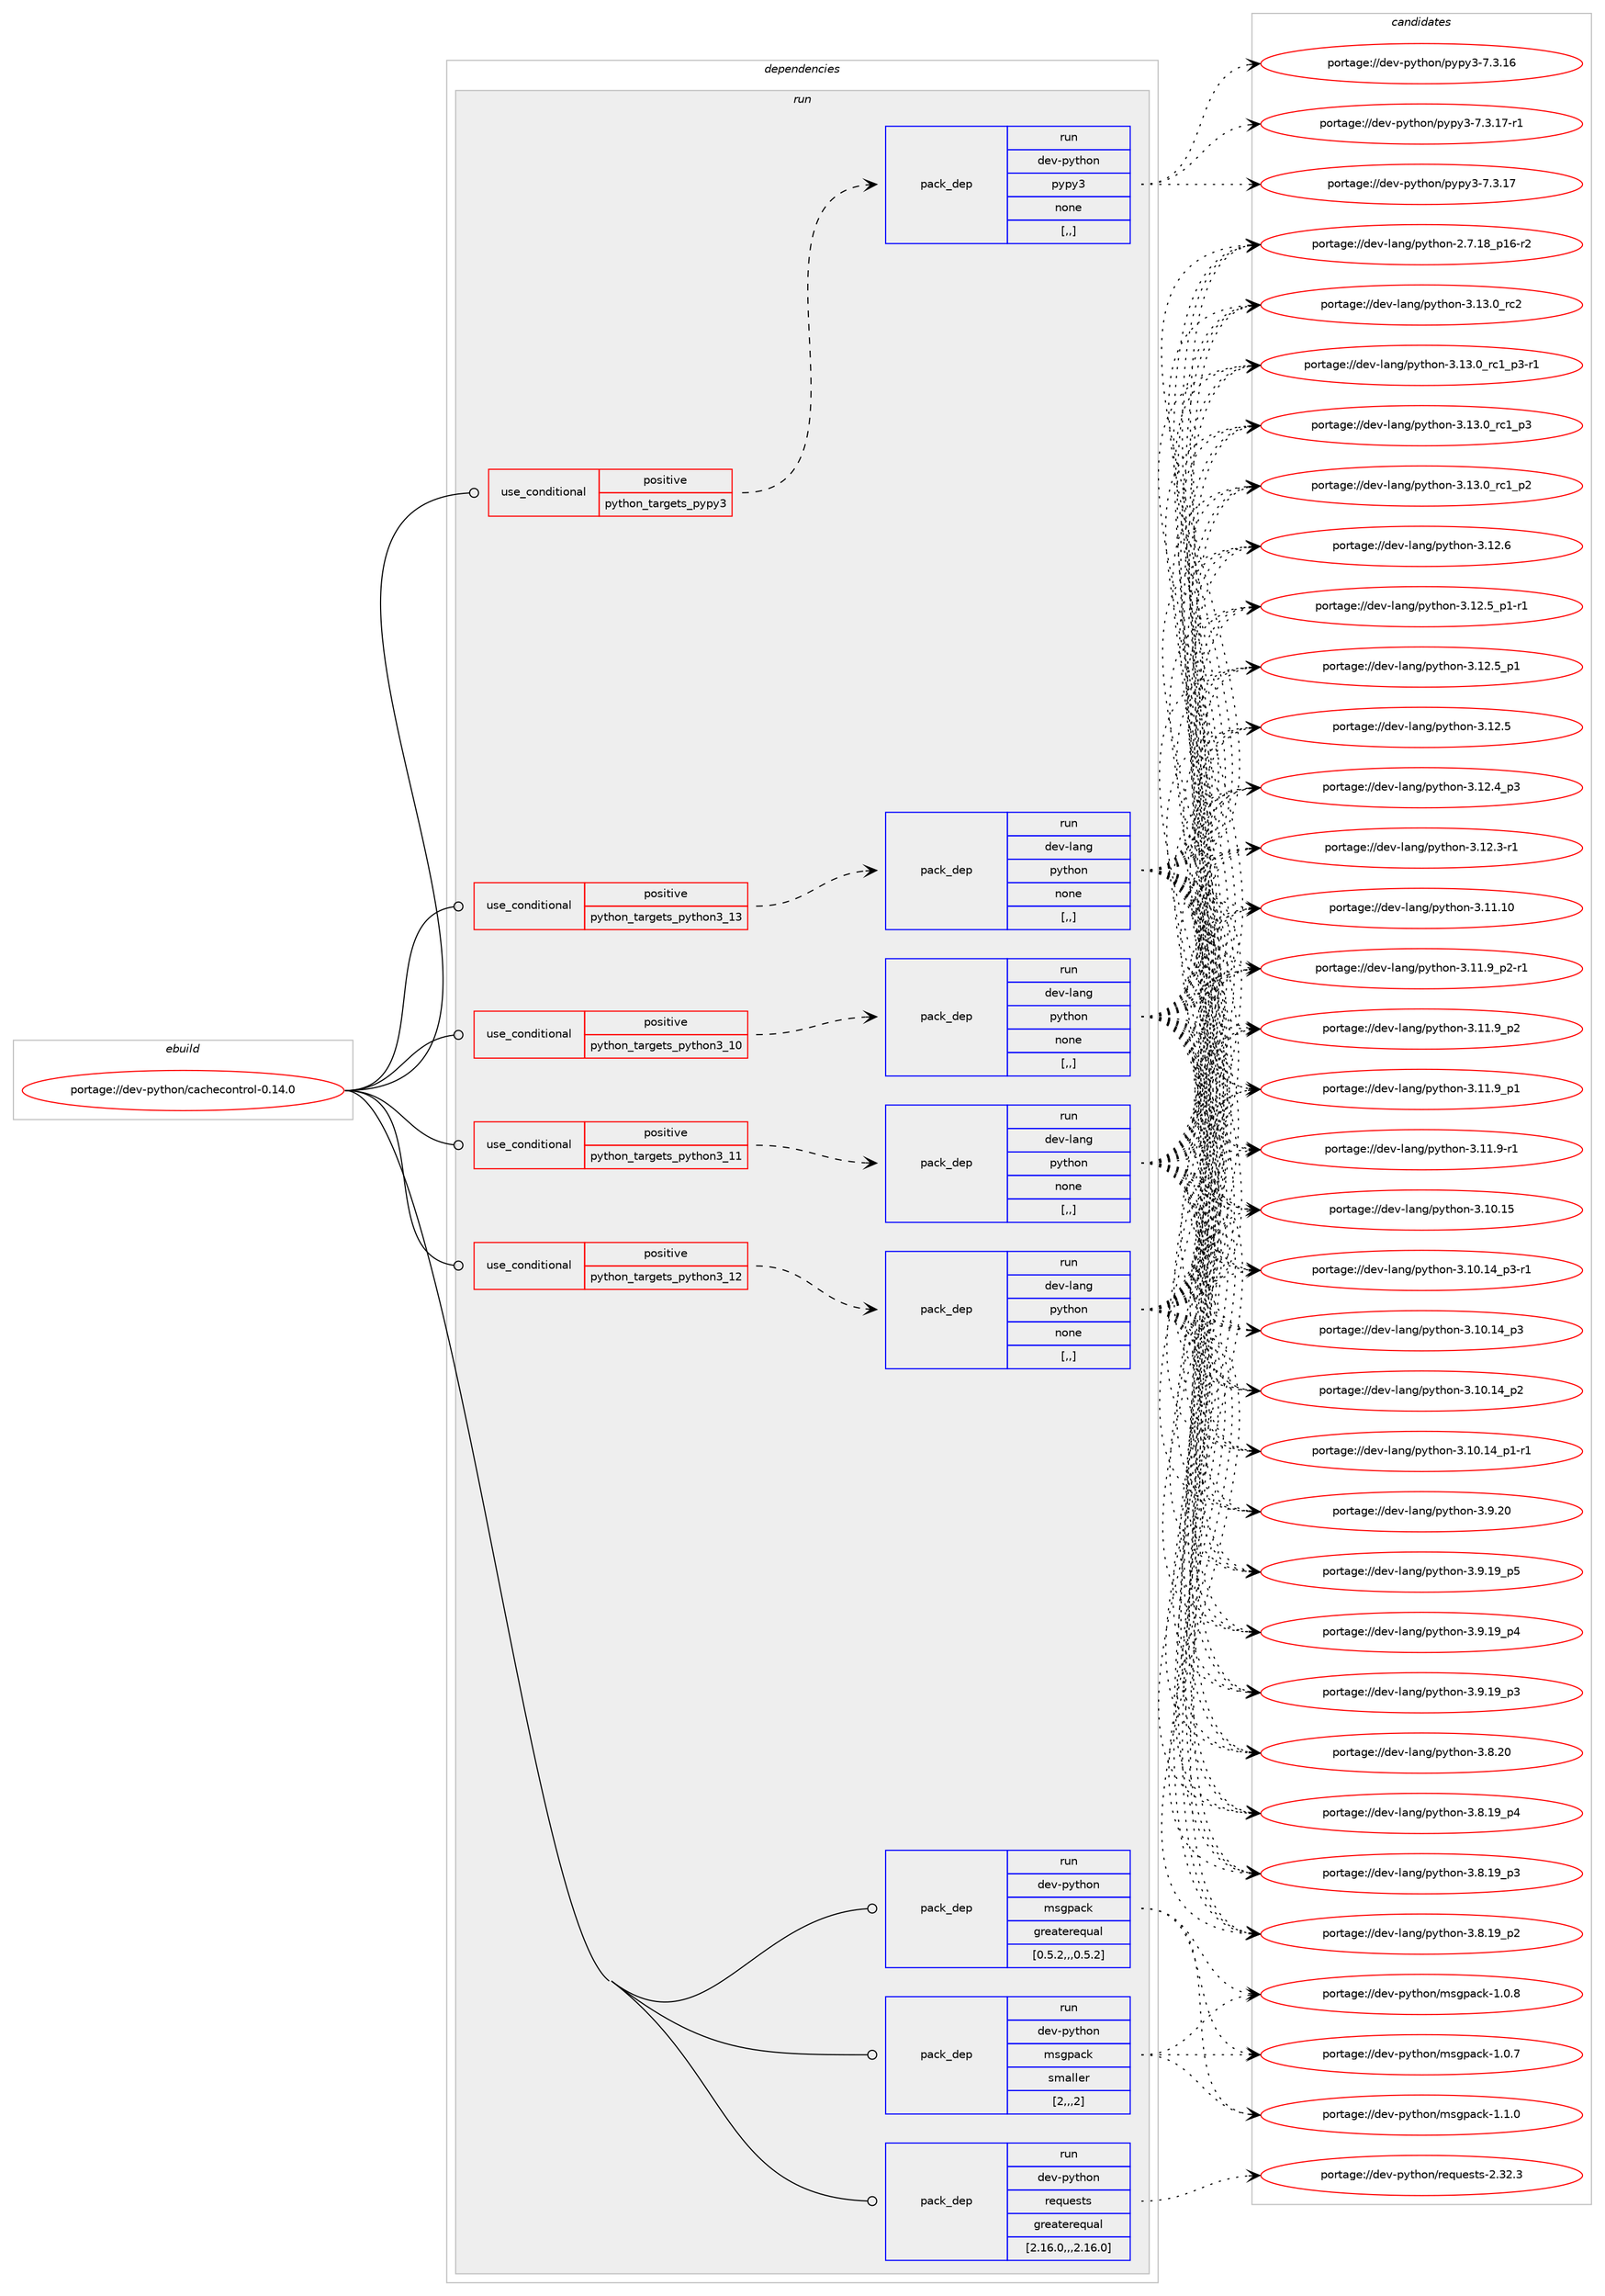 digraph prolog {

# *************
# Graph options
# *************

newrank=true;
concentrate=true;
compound=true;
graph [rankdir=LR,fontname=Helvetica,fontsize=10,ranksep=1.5];#, ranksep=2.5, nodesep=0.2];
edge  [arrowhead=vee];
node  [fontname=Helvetica,fontsize=10];

# **********
# The ebuild
# **********

subgraph cluster_leftcol {
color=gray;
label=<<i>ebuild</i>>;
id [label="portage://dev-python/cachecontrol-0.14.0", color=red, width=4, href="../dev-python/cachecontrol-0.14.0.svg"];
}

# ****************
# The dependencies
# ****************

subgraph cluster_midcol {
color=gray;
label=<<i>dependencies</i>>;
subgraph cluster_compile {
fillcolor="#eeeeee";
style=filled;
label=<<i>compile</i>>;
}
subgraph cluster_compileandrun {
fillcolor="#eeeeee";
style=filled;
label=<<i>compile and run</i>>;
}
subgraph cluster_run {
fillcolor="#eeeeee";
style=filled;
label=<<i>run</i>>;
subgraph cond161729 {
dependency637444 [label=<<TABLE BORDER="0" CELLBORDER="1" CELLSPACING="0" CELLPADDING="4"><TR><TD ROWSPAN="3" CELLPADDING="10">use_conditional</TD></TR><TR><TD>positive</TD></TR><TR><TD>python_targets_pypy3</TD></TR></TABLE>>, shape=none, color=red];
subgraph pack470898 {
dependency637445 [label=<<TABLE BORDER="0" CELLBORDER="1" CELLSPACING="0" CELLPADDING="4" WIDTH="220"><TR><TD ROWSPAN="6" CELLPADDING="30">pack_dep</TD></TR><TR><TD WIDTH="110">run</TD></TR><TR><TD>dev-python</TD></TR><TR><TD>pypy3</TD></TR><TR><TD>none</TD></TR><TR><TD>[,,]</TD></TR></TABLE>>, shape=none, color=blue];
}
dependency637444:e -> dependency637445:w [weight=20,style="dashed",arrowhead="vee"];
}
id:e -> dependency637444:w [weight=20,style="solid",arrowhead="odot"];
subgraph cond161730 {
dependency637446 [label=<<TABLE BORDER="0" CELLBORDER="1" CELLSPACING="0" CELLPADDING="4"><TR><TD ROWSPAN="3" CELLPADDING="10">use_conditional</TD></TR><TR><TD>positive</TD></TR><TR><TD>python_targets_python3_10</TD></TR></TABLE>>, shape=none, color=red];
subgraph pack470899 {
dependency637447 [label=<<TABLE BORDER="0" CELLBORDER="1" CELLSPACING="0" CELLPADDING="4" WIDTH="220"><TR><TD ROWSPAN="6" CELLPADDING="30">pack_dep</TD></TR><TR><TD WIDTH="110">run</TD></TR><TR><TD>dev-lang</TD></TR><TR><TD>python</TD></TR><TR><TD>none</TD></TR><TR><TD>[,,]</TD></TR></TABLE>>, shape=none, color=blue];
}
dependency637446:e -> dependency637447:w [weight=20,style="dashed",arrowhead="vee"];
}
id:e -> dependency637446:w [weight=20,style="solid",arrowhead="odot"];
subgraph cond161731 {
dependency637448 [label=<<TABLE BORDER="0" CELLBORDER="1" CELLSPACING="0" CELLPADDING="4"><TR><TD ROWSPAN="3" CELLPADDING="10">use_conditional</TD></TR><TR><TD>positive</TD></TR><TR><TD>python_targets_python3_11</TD></TR></TABLE>>, shape=none, color=red];
subgraph pack470900 {
dependency637449 [label=<<TABLE BORDER="0" CELLBORDER="1" CELLSPACING="0" CELLPADDING="4" WIDTH="220"><TR><TD ROWSPAN="6" CELLPADDING="30">pack_dep</TD></TR><TR><TD WIDTH="110">run</TD></TR><TR><TD>dev-lang</TD></TR><TR><TD>python</TD></TR><TR><TD>none</TD></TR><TR><TD>[,,]</TD></TR></TABLE>>, shape=none, color=blue];
}
dependency637448:e -> dependency637449:w [weight=20,style="dashed",arrowhead="vee"];
}
id:e -> dependency637448:w [weight=20,style="solid",arrowhead="odot"];
subgraph cond161732 {
dependency637450 [label=<<TABLE BORDER="0" CELLBORDER="1" CELLSPACING="0" CELLPADDING="4"><TR><TD ROWSPAN="3" CELLPADDING="10">use_conditional</TD></TR><TR><TD>positive</TD></TR><TR><TD>python_targets_python3_12</TD></TR></TABLE>>, shape=none, color=red];
subgraph pack470901 {
dependency637451 [label=<<TABLE BORDER="0" CELLBORDER="1" CELLSPACING="0" CELLPADDING="4" WIDTH="220"><TR><TD ROWSPAN="6" CELLPADDING="30">pack_dep</TD></TR><TR><TD WIDTH="110">run</TD></TR><TR><TD>dev-lang</TD></TR><TR><TD>python</TD></TR><TR><TD>none</TD></TR><TR><TD>[,,]</TD></TR></TABLE>>, shape=none, color=blue];
}
dependency637450:e -> dependency637451:w [weight=20,style="dashed",arrowhead="vee"];
}
id:e -> dependency637450:w [weight=20,style="solid",arrowhead="odot"];
subgraph cond161733 {
dependency637452 [label=<<TABLE BORDER="0" CELLBORDER="1" CELLSPACING="0" CELLPADDING="4"><TR><TD ROWSPAN="3" CELLPADDING="10">use_conditional</TD></TR><TR><TD>positive</TD></TR><TR><TD>python_targets_python3_13</TD></TR></TABLE>>, shape=none, color=red];
subgraph pack470902 {
dependency637453 [label=<<TABLE BORDER="0" CELLBORDER="1" CELLSPACING="0" CELLPADDING="4" WIDTH="220"><TR><TD ROWSPAN="6" CELLPADDING="30">pack_dep</TD></TR><TR><TD WIDTH="110">run</TD></TR><TR><TD>dev-lang</TD></TR><TR><TD>python</TD></TR><TR><TD>none</TD></TR><TR><TD>[,,]</TD></TR></TABLE>>, shape=none, color=blue];
}
dependency637452:e -> dependency637453:w [weight=20,style="dashed",arrowhead="vee"];
}
id:e -> dependency637452:w [weight=20,style="solid",arrowhead="odot"];
subgraph pack470903 {
dependency637454 [label=<<TABLE BORDER="0" CELLBORDER="1" CELLSPACING="0" CELLPADDING="4" WIDTH="220"><TR><TD ROWSPAN="6" CELLPADDING="30">pack_dep</TD></TR><TR><TD WIDTH="110">run</TD></TR><TR><TD>dev-python</TD></TR><TR><TD>msgpack</TD></TR><TR><TD>greaterequal</TD></TR><TR><TD>[0.5.2,,,0.5.2]</TD></TR></TABLE>>, shape=none, color=blue];
}
id:e -> dependency637454:w [weight=20,style="solid",arrowhead="odot"];
subgraph pack470904 {
dependency637455 [label=<<TABLE BORDER="0" CELLBORDER="1" CELLSPACING="0" CELLPADDING="4" WIDTH="220"><TR><TD ROWSPAN="6" CELLPADDING="30">pack_dep</TD></TR><TR><TD WIDTH="110">run</TD></TR><TR><TD>dev-python</TD></TR><TR><TD>msgpack</TD></TR><TR><TD>smaller</TD></TR><TR><TD>[2,,,2]</TD></TR></TABLE>>, shape=none, color=blue];
}
id:e -> dependency637455:w [weight=20,style="solid",arrowhead="odot"];
subgraph pack470905 {
dependency637456 [label=<<TABLE BORDER="0" CELLBORDER="1" CELLSPACING="0" CELLPADDING="4" WIDTH="220"><TR><TD ROWSPAN="6" CELLPADDING="30">pack_dep</TD></TR><TR><TD WIDTH="110">run</TD></TR><TR><TD>dev-python</TD></TR><TR><TD>requests</TD></TR><TR><TD>greaterequal</TD></TR><TR><TD>[2.16.0,,,2.16.0]</TD></TR></TABLE>>, shape=none, color=blue];
}
id:e -> dependency637456:w [weight=20,style="solid",arrowhead="odot"];
}
}

# **************
# The candidates
# **************

subgraph cluster_choices {
rank=same;
color=gray;
label=<<i>candidates</i>>;

subgraph choice470898 {
color=black;
nodesep=1;
choice100101118451121211161041111104711212111212151455546514649554511449 [label="portage://dev-python/pypy3-7.3.17-r1", color=red, width=4,href="../dev-python/pypy3-7.3.17-r1.svg"];
choice10010111845112121116104111110471121211121215145554651464955 [label="portage://dev-python/pypy3-7.3.17", color=red, width=4,href="../dev-python/pypy3-7.3.17.svg"];
choice10010111845112121116104111110471121211121215145554651464954 [label="portage://dev-python/pypy3-7.3.16", color=red, width=4,href="../dev-python/pypy3-7.3.16.svg"];
dependency637445:e -> choice100101118451121211161041111104711212111212151455546514649554511449:w [style=dotted,weight="100"];
dependency637445:e -> choice10010111845112121116104111110471121211121215145554651464955:w [style=dotted,weight="100"];
dependency637445:e -> choice10010111845112121116104111110471121211121215145554651464954:w [style=dotted,weight="100"];
}
subgraph choice470899 {
color=black;
nodesep=1;
choice10010111845108971101034711212111610411111045514649514648951149950 [label="portage://dev-lang/python-3.13.0_rc2", color=red, width=4,href="../dev-lang/python-3.13.0_rc2.svg"];
choice1001011184510897110103471121211161041111104551464951464895114994995112514511449 [label="portage://dev-lang/python-3.13.0_rc1_p3-r1", color=red, width=4,href="../dev-lang/python-3.13.0_rc1_p3-r1.svg"];
choice100101118451089711010347112121116104111110455146495146489511499499511251 [label="portage://dev-lang/python-3.13.0_rc1_p3", color=red, width=4,href="../dev-lang/python-3.13.0_rc1_p3.svg"];
choice100101118451089711010347112121116104111110455146495146489511499499511250 [label="portage://dev-lang/python-3.13.0_rc1_p2", color=red, width=4,href="../dev-lang/python-3.13.0_rc1_p2.svg"];
choice10010111845108971101034711212111610411111045514649504654 [label="portage://dev-lang/python-3.12.6", color=red, width=4,href="../dev-lang/python-3.12.6.svg"];
choice1001011184510897110103471121211161041111104551464950465395112494511449 [label="portage://dev-lang/python-3.12.5_p1-r1", color=red, width=4,href="../dev-lang/python-3.12.5_p1-r1.svg"];
choice100101118451089711010347112121116104111110455146495046539511249 [label="portage://dev-lang/python-3.12.5_p1", color=red, width=4,href="../dev-lang/python-3.12.5_p1.svg"];
choice10010111845108971101034711212111610411111045514649504653 [label="portage://dev-lang/python-3.12.5", color=red, width=4,href="../dev-lang/python-3.12.5.svg"];
choice100101118451089711010347112121116104111110455146495046529511251 [label="portage://dev-lang/python-3.12.4_p3", color=red, width=4,href="../dev-lang/python-3.12.4_p3.svg"];
choice100101118451089711010347112121116104111110455146495046514511449 [label="portage://dev-lang/python-3.12.3-r1", color=red, width=4,href="../dev-lang/python-3.12.3-r1.svg"];
choice1001011184510897110103471121211161041111104551464949464948 [label="portage://dev-lang/python-3.11.10", color=red, width=4,href="../dev-lang/python-3.11.10.svg"];
choice1001011184510897110103471121211161041111104551464949465795112504511449 [label="portage://dev-lang/python-3.11.9_p2-r1", color=red, width=4,href="../dev-lang/python-3.11.9_p2-r1.svg"];
choice100101118451089711010347112121116104111110455146494946579511250 [label="portage://dev-lang/python-3.11.9_p2", color=red, width=4,href="../dev-lang/python-3.11.9_p2.svg"];
choice100101118451089711010347112121116104111110455146494946579511249 [label="portage://dev-lang/python-3.11.9_p1", color=red, width=4,href="../dev-lang/python-3.11.9_p1.svg"];
choice100101118451089711010347112121116104111110455146494946574511449 [label="portage://dev-lang/python-3.11.9-r1", color=red, width=4,href="../dev-lang/python-3.11.9-r1.svg"];
choice1001011184510897110103471121211161041111104551464948464953 [label="portage://dev-lang/python-3.10.15", color=red, width=4,href="../dev-lang/python-3.10.15.svg"];
choice100101118451089711010347112121116104111110455146494846495295112514511449 [label="portage://dev-lang/python-3.10.14_p3-r1", color=red, width=4,href="../dev-lang/python-3.10.14_p3-r1.svg"];
choice10010111845108971101034711212111610411111045514649484649529511251 [label="portage://dev-lang/python-3.10.14_p3", color=red, width=4,href="../dev-lang/python-3.10.14_p3.svg"];
choice10010111845108971101034711212111610411111045514649484649529511250 [label="portage://dev-lang/python-3.10.14_p2", color=red, width=4,href="../dev-lang/python-3.10.14_p2.svg"];
choice100101118451089711010347112121116104111110455146494846495295112494511449 [label="portage://dev-lang/python-3.10.14_p1-r1", color=red, width=4,href="../dev-lang/python-3.10.14_p1-r1.svg"];
choice10010111845108971101034711212111610411111045514657465048 [label="portage://dev-lang/python-3.9.20", color=red, width=4,href="../dev-lang/python-3.9.20.svg"];
choice100101118451089711010347112121116104111110455146574649579511253 [label="portage://dev-lang/python-3.9.19_p5", color=red, width=4,href="../dev-lang/python-3.9.19_p5.svg"];
choice100101118451089711010347112121116104111110455146574649579511252 [label="portage://dev-lang/python-3.9.19_p4", color=red, width=4,href="../dev-lang/python-3.9.19_p4.svg"];
choice100101118451089711010347112121116104111110455146574649579511251 [label="portage://dev-lang/python-3.9.19_p3", color=red, width=4,href="../dev-lang/python-3.9.19_p3.svg"];
choice10010111845108971101034711212111610411111045514656465048 [label="portage://dev-lang/python-3.8.20", color=red, width=4,href="../dev-lang/python-3.8.20.svg"];
choice100101118451089711010347112121116104111110455146564649579511252 [label="portage://dev-lang/python-3.8.19_p4", color=red, width=4,href="../dev-lang/python-3.8.19_p4.svg"];
choice100101118451089711010347112121116104111110455146564649579511251 [label="portage://dev-lang/python-3.8.19_p3", color=red, width=4,href="../dev-lang/python-3.8.19_p3.svg"];
choice100101118451089711010347112121116104111110455146564649579511250 [label="portage://dev-lang/python-3.8.19_p2", color=red, width=4,href="../dev-lang/python-3.8.19_p2.svg"];
choice100101118451089711010347112121116104111110455046554649569511249544511450 [label="portage://dev-lang/python-2.7.18_p16-r2", color=red, width=4,href="../dev-lang/python-2.7.18_p16-r2.svg"];
dependency637447:e -> choice10010111845108971101034711212111610411111045514649514648951149950:w [style=dotted,weight="100"];
dependency637447:e -> choice1001011184510897110103471121211161041111104551464951464895114994995112514511449:w [style=dotted,weight="100"];
dependency637447:e -> choice100101118451089711010347112121116104111110455146495146489511499499511251:w [style=dotted,weight="100"];
dependency637447:e -> choice100101118451089711010347112121116104111110455146495146489511499499511250:w [style=dotted,weight="100"];
dependency637447:e -> choice10010111845108971101034711212111610411111045514649504654:w [style=dotted,weight="100"];
dependency637447:e -> choice1001011184510897110103471121211161041111104551464950465395112494511449:w [style=dotted,weight="100"];
dependency637447:e -> choice100101118451089711010347112121116104111110455146495046539511249:w [style=dotted,weight="100"];
dependency637447:e -> choice10010111845108971101034711212111610411111045514649504653:w [style=dotted,weight="100"];
dependency637447:e -> choice100101118451089711010347112121116104111110455146495046529511251:w [style=dotted,weight="100"];
dependency637447:e -> choice100101118451089711010347112121116104111110455146495046514511449:w [style=dotted,weight="100"];
dependency637447:e -> choice1001011184510897110103471121211161041111104551464949464948:w [style=dotted,weight="100"];
dependency637447:e -> choice1001011184510897110103471121211161041111104551464949465795112504511449:w [style=dotted,weight="100"];
dependency637447:e -> choice100101118451089711010347112121116104111110455146494946579511250:w [style=dotted,weight="100"];
dependency637447:e -> choice100101118451089711010347112121116104111110455146494946579511249:w [style=dotted,weight="100"];
dependency637447:e -> choice100101118451089711010347112121116104111110455146494946574511449:w [style=dotted,weight="100"];
dependency637447:e -> choice1001011184510897110103471121211161041111104551464948464953:w [style=dotted,weight="100"];
dependency637447:e -> choice100101118451089711010347112121116104111110455146494846495295112514511449:w [style=dotted,weight="100"];
dependency637447:e -> choice10010111845108971101034711212111610411111045514649484649529511251:w [style=dotted,weight="100"];
dependency637447:e -> choice10010111845108971101034711212111610411111045514649484649529511250:w [style=dotted,weight="100"];
dependency637447:e -> choice100101118451089711010347112121116104111110455146494846495295112494511449:w [style=dotted,weight="100"];
dependency637447:e -> choice10010111845108971101034711212111610411111045514657465048:w [style=dotted,weight="100"];
dependency637447:e -> choice100101118451089711010347112121116104111110455146574649579511253:w [style=dotted,weight="100"];
dependency637447:e -> choice100101118451089711010347112121116104111110455146574649579511252:w [style=dotted,weight="100"];
dependency637447:e -> choice100101118451089711010347112121116104111110455146574649579511251:w [style=dotted,weight="100"];
dependency637447:e -> choice10010111845108971101034711212111610411111045514656465048:w [style=dotted,weight="100"];
dependency637447:e -> choice100101118451089711010347112121116104111110455146564649579511252:w [style=dotted,weight="100"];
dependency637447:e -> choice100101118451089711010347112121116104111110455146564649579511251:w [style=dotted,weight="100"];
dependency637447:e -> choice100101118451089711010347112121116104111110455146564649579511250:w [style=dotted,weight="100"];
dependency637447:e -> choice100101118451089711010347112121116104111110455046554649569511249544511450:w [style=dotted,weight="100"];
}
subgraph choice470900 {
color=black;
nodesep=1;
choice10010111845108971101034711212111610411111045514649514648951149950 [label="portage://dev-lang/python-3.13.0_rc2", color=red, width=4,href="../dev-lang/python-3.13.0_rc2.svg"];
choice1001011184510897110103471121211161041111104551464951464895114994995112514511449 [label="portage://dev-lang/python-3.13.0_rc1_p3-r1", color=red, width=4,href="../dev-lang/python-3.13.0_rc1_p3-r1.svg"];
choice100101118451089711010347112121116104111110455146495146489511499499511251 [label="portage://dev-lang/python-3.13.0_rc1_p3", color=red, width=4,href="../dev-lang/python-3.13.0_rc1_p3.svg"];
choice100101118451089711010347112121116104111110455146495146489511499499511250 [label="portage://dev-lang/python-3.13.0_rc1_p2", color=red, width=4,href="../dev-lang/python-3.13.0_rc1_p2.svg"];
choice10010111845108971101034711212111610411111045514649504654 [label="portage://dev-lang/python-3.12.6", color=red, width=4,href="../dev-lang/python-3.12.6.svg"];
choice1001011184510897110103471121211161041111104551464950465395112494511449 [label="portage://dev-lang/python-3.12.5_p1-r1", color=red, width=4,href="../dev-lang/python-3.12.5_p1-r1.svg"];
choice100101118451089711010347112121116104111110455146495046539511249 [label="portage://dev-lang/python-3.12.5_p1", color=red, width=4,href="../dev-lang/python-3.12.5_p1.svg"];
choice10010111845108971101034711212111610411111045514649504653 [label="portage://dev-lang/python-3.12.5", color=red, width=4,href="../dev-lang/python-3.12.5.svg"];
choice100101118451089711010347112121116104111110455146495046529511251 [label="portage://dev-lang/python-3.12.4_p3", color=red, width=4,href="../dev-lang/python-3.12.4_p3.svg"];
choice100101118451089711010347112121116104111110455146495046514511449 [label="portage://dev-lang/python-3.12.3-r1", color=red, width=4,href="../dev-lang/python-3.12.3-r1.svg"];
choice1001011184510897110103471121211161041111104551464949464948 [label="portage://dev-lang/python-3.11.10", color=red, width=4,href="../dev-lang/python-3.11.10.svg"];
choice1001011184510897110103471121211161041111104551464949465795112504511449 [label="portage://dev-lang/python-3.11.9_p2-r1", color=red, width=4,href="../dev-lang/python-3.11.9_p2-r1.svg"];
choice100101118451089711010347112121116104111110455146494946579511250 [label="portage://dev-lang/python-3.11.9_p2", color=red, width=4,href="../dev-lang/python-3.11.9_p2.svg"];
choice100101118451089711010347112121116104111110455146494946579511249 [label="portage://dev-lang/python-3.11.9_p1", color=red, width=4,href="../dev-lang/python-3.11.9_p1.svg"];
choice100101118451089711010347112121116104111110455146494946574511449 [label="portage://dev-lang/python-3.11.9-r1", color=red, width=4,href="../dev-lang/python-3.11.9-r1.svg"];
choice1001011184510897110103471121211161041111104551464948464953 [label="portage://dev-lang/python-3.10.15", color=red, width=4,href="../dev-lang/python-3.10.15.svg"];
choice100101118451089711010347112121116104111110455146494846495295112514511449 [label="portage://dev-lang/python-3.10.14_p3-r1", color=red, width=4,href="../dev-lang/python-3.10.14_p3-r1.svg"];
choice10010111845108971101034711212111610411111045514649484649529511251 [label="portage://dev-lang/python-3.10.14_p3", color=red, width=4,href="../dev-lang/python-3.10.14_p3.svg"];
choice10010111845108971101034711212111610411111045514649484649529511250 [label="portage://dev-lang/python-3.10.14_p2", color=red, width=4,href="../dev-lang/python-3.10.14_p2.svg"];
choice100101118451089711010347112121116104111110455146494846495295112494511449 [label="portage://dev-lang/python-3.10.14_p1-r1", color=red, width=4,href="../dev-lang/python-3.10.14_p1-r1.svg"];
choice10010111845108971101034711212111610411111045514657465048 [label="portage://dev-lang/python-3.9.20", color=red, width=4,href="../dev-lang/python-3.9.20.svg"];
choice100101118451089711010347112121116104111110455146574649579511253 [label="portage://dev-lang/python-3.9.19_p5", color=red, width=4,href="../dev-lang/python-3.9.19_p5.svg"];
choice100101118451089711010347112121116104111110455146574649579511252 [label="portage://dev-lang/python-3.9.19_p4", color=red, width=4,href="../dev-lang/python-3.9.19_p4.svg"];
choice100101118451089711010347112121116104111110455146574649579511251 [label="portage://dev-lang/python-3.9.19_p3", color=red, width=4,href="../dev-lang/python-3.9.19_p3.svg"];
choice10010111845108971101034711212111610411111045514656465048 [label="portage://dev-lang/python-3.8.20", color=red, width=4,href="../dev-lang/python-3.8.20.svg"];
choice100101118451089711010347112121116104111110455146564649579511252 [label="portage://dev-lang/python-3.8.19_p4", color=red, width=4,href="../dev-lang/python-3.8.19_p4.svg"];
choice100101118451089711010347112121116104111110455146564649579511251 [label="portage://dev-lang/python-3.8.19_p3", color=red, width=4,href="../dev-lang/python-3.8.19_p3.svg"];
choice100101118451089711010347112121116104111110455146564649579511250 [label="portage://dev-lang/python-3.8.19_p2", color=red, width=4,href="../dev-lang/python-3.8.19_p2.svg"];
choice100101118451089711010347112121116104111110455046554649569511249544511450 [label="portage://dev-lang/python-2.7.18_p16-r2", color=red, width=4,href="../dev-lang/python-2.7.18_p16-r2.svg"];
dependency637449:e -> choice10010111845108971101034711212111610411111045514649514648951149950:w [style=dotted,weight="100"];
dependency637449:e -> choice1001011184510897110103471121211161041111104551464951464895114994995112514511449:w [style=dotted,weight="100"];
dependency637449:e -> choice100101118451089711010347112121116104111110455146495146489511499499511251:w [style=dotted,weight="100"];
dependency637449:e -> choice100101118451089711010347112121116104111110455146495146489511499499511250:w [style=dotted,weight="100"];
dependency637449:e -> choice10010111845108971101034711212111610411111045514649504654:w [style=dotted,weight="100"];
dependency637449:e -> choice1001011184510897110103471121211161041111104551464950465395112494511449:w [style=dotted,weight="100"];
dependency637449:e -> choice100101118451089711010347112121116104111110455146495046539511249:w [style=dotted,weight="100"];
dependency637449:e -> choice10010111845108971101034711212111610411111045514649504653:w [style=dotted,weight="100"];
dependency637449:e -> choice100101118451089711010347112121116104111110455146495046529511251:w [style=dotted,weight="100"];
dependency637449:e -> choice100101118451089711010347112121116104111110455146495046514511449:w [style=dotted,weight="100"];
dependency637449:e -> choice1001011184510897110103471121211161041111104551464949464948:w [style=dotted,weight="100"];
dependency637449:e -> choice1001011184510897110103471121211161041111104551464949465795112504511449:w [style=dotted,weight="100"];
dependency637449:e -> choice100101118451089711010347112121116104111110455146494946579511250:w [style=dotted,weight="100"];
dependency637449:e -> choice100101118451089711010347112121116104111110455146494946579511249:w [style=dotted,weight="100"];
dependency637449:e -> choice100101118451089711010347112121116104111110455146494946574511449:w [style=dotted,weight="100"];
dependency637449:e -> choice1001011184510897110103471121211161041111104551464948464953:w [style=dotted,weight="100"];
dependency637449:e -> choice100101118451089711010347112121116104111110455146494846495295112514511449:w [style=dotted,weight="100"];
dependency637449:e -> choice10010111845108971101034711212111610411111045514649484649529511251:w [style=dotted,weight="100"];
dependency637449:e -> choice10010111845108971101034711212111610411111045514649484649529511250:w [style=dotted,weight="100"];
dependency637449:e -> choice100101118451089711010347112121116104111110455146494846495295112494511449:w [style=dotted,weight="100"];
dependency637449:e -> choice10010111845108971101034711212111610411111045514657465048:w [style=dotted,weight="100"];
dependency637449:e -> choice100101118451089711010347112121116104111110455146574649579511253:w [style=dotted,weight="100"];
dependency637449:e -> choice100101118451089711010347112121116104111110455146574649579511252:w [style=dotted,weight="100"];
dependency637449:e -> choice100101118451089711010347112121116104111110455146574649579511251:w [style=dotted,weight="100"];
dependency637449:e -> choice10010111845108971101034711212111610411111045514656465048:w [style=dotted,weight="100"];
dependency637449:e -> choice100101118451089711010347112121116104111110455146564649579511252:w [style=dotted,weight="100"];
dependency637449:e -> choice100101118451089711010347112121116104111110455146564649579511251:w [style=dotted,weight="100"];
dependency637449:e -> choice100101118451089711010347112121116104111110455146564649579511250:w [style=dotted,weight="100"];
dependency637449:e -> choice100101118451089711010347112121116104111110455046554649569511249544511450:w [style=dotted,weight="100"];
}
subgraph choice470901 {
color=black;
nodesep=1;
choice10010111845108971101034711212111610411111045514649514648951149950 [label="portage://dev-lang/python-3.13.0_rc2", color=red, width=4,href="../dev-lang/python-3.13.0_rc2.svg"];
choice1001011184510897110103471121211161041111104551464951464895114994995112514511449 [label="portage://dev-lang/python-3.13.0_rc1_p3-r1", color=red, width=4,href="../dev-lang/python-3.13.0_rc1_p3-r1.svg"];
choice100101118451089711010347112121116104111110455146495146489511499499511251 [label="portage://dev-lang/python-3.13.0_rc1_p3", color=red, width=4,href="../dev-lang/python-3.13.0_rc1_p3.svg"];
choice100101118451089711010347112121116104111110455146495146489511499499511250 [label="portage://dev-lang/python-3.13.0_rc1_p2", color=red, width=4,href="../dev-lang/python-3.13.0_rc1_p2.svg"];
choice10010111845108971101034711212111610411111045514649504654 [label="portage://dev-lang/python-3.12.6", color=red, width=4,href="../dev-lang/python-3.12.6.svg"];
choice1001011184510897110103471121211161041111104551464950465395112494511449 [label="portage://dev-lang/python-3.12.5_p1-r1", color=red, width=4,href="../dev-lang/python-3.12.5_p1-r1.svg"];
choice100101118451089711010347112121116104111110455146495046539511249 [label="portage://dev-lang/python-3.12.5_p1", color=red, width=4,href="../dev-lang/python-3.12.5_p1.svg"];
choice10010111845108971101034711212111610411111045514649504653 [label="portage://dev-lang/python-3.12.5", color=red, width=4,href="../dev-lang/python-3.12.5.svg"];
choice100101118451089711010347112121116104111110455146495046529511251 [label="portage://dev-lang/python-3.12.4_p3", color=red, width=4,href="../dev-lang/python-3.12.4_p3.svg"];
choice100101118451089711010347112121116104111110455146495046514511449 [label="portage://dev-lang/python-3.12.3-r1", color=red, width=4,href="../dev-lang/python-3.12.3-r1.svg"];
choice1001011184510897110103471121211161041111104551464949464948 [label="portage://dev-lang/python-3.11.10", color=red, width=4,href="../dev-lang/python-3.11.10.svg"];
choice1001011184510897110103471121211161041111104551464949465795112504511449 [label="portage://dev-lang/python-3.11.9_p2-r1", color=red, width=4,href="../dev-lang/python-3.11.9_p2-r1.svg"];
choice100101118451089711010347112121116104111110455146494946579511250 [label="portage://dev-lang/python-3.11.9_p2", color=red, width=4,href="../dev-lang/python-3.11.9_p2.svg"];
choice100101118451089711010347112121116104111110455146494946579511249 [label="portage://dev-lang/python-3.11.9_p1", color=red, width=4,href="../dev-lang/python-3.11.9_p1.svg"];
choice100101118451089711010347112121116104111110455146494946574511449 [label="portage://dev-lang/python-3.11.9-r1", color=red, width=4,href="../dev-lang/python-3.11.9-r1.svg"];
choice1001011184510897110103471121211161041111104551464948464953 [label="portage://dev-lang/python-3.10.15", color=red, width=4,href="../dev-lang/python-3.10.15.svg"];
choice100101118451089711010347112121116104111110455146494846495295112514511449 [label="portage://dev-lang/python-3.10.14_p3-r1", color=red, width=4,href="../dev-lang/python-3.10.14_p3-r1.svg"];
choice10010111845108971101034711212111610411111045514649484649529511251 [label="portage://dev-lang/python-3.10.14_p3", color=red, width=4,href="../dev-lang/python-3.10.14_p3.svg"];
choice10010111845108971101034711212111610411111045514649484649529511250 [label="portage://dev-lang/python-3.10.14_p2", color=red, width=4,href="../dev-lang/python-3.10.14_p2.svg"];
choice100101118451089711010347112121116104111110455146494846495295112494511449 [label="portage://dev-lang/python-3.10.14_p1-r1", color=red, width=4,href="../dev-lang/python-3.10.14_p1-r1.svg"];
choice10010111845108971101034711212111610411111045514657465048 [label="portage://dev-lang/python-3.9.20", color=red, width=4,href="../dev-lang/python-3.9.20.svg"];
choice100101118451089711010347112121116104111110455146574649579511253 [label="portage://dev-lang/python-3.9.19_p5", color=red, width=4,href="../dev-lang/python-3.9.19_p5.svg"];
choice100101118451089711010347112121116104111110455146574649579511252 [label="portage://dev-lang/python-3.9.19_p4", color=red, width=4,href="../dev-lang/python-3.9.19_p4.svg"];
choice100101118451089711010347112121116104111110455146574649579511251 [label="portage://dev-lang/python-3.9.19_p3", color=red, width=4,href="../dev-lang/python-3.9.19_p3.svg"];
choice10010111845108971101034711212111610411111045514656465048 [label="portage://dev-lang/python-3.8.20", color=red, width=4,href="../dev-lang/python-3.8.20.svg"];
choice100101118451089711010347112121116104111110455146564649579511252 [label="portage://dev-lang/python-3.8.19_p4", color=red, width=4,href="../dev-lang/python-3.8.19_p4.svg"];
choice100101118451089711010347112121116104111110455146564649579511251 [label="portage://dev-lang/python-3.8.19_p3", color=red, width=4,href="../dev-lang/python-3.8.19_p3.svg"];
choice100101118451089711010347112121116104111110455146564649579511250 [label="portage://dev-lang/python-3.8.19_p2", color=red, width=4,href="../dev-lang/python-3.8.19_p2.svg"];
choice100101118451089711010347112121116104111110455046554649569511249544511450 [label="portage://dev-lang/python-2.7.18_p16-r2", color=red, width=4,href="../dev-lang/python-2.7.18_p16-r2.svg"];
dependency637451:e -> choice10010111845108971101034711212111610411111045514649514648951149950:w [style=dotted,weight="100"];
dependency637451:e -> choice1001011184510897110103471121211161041111104551464951464895114994995112514511449:w [style=dotted,weight="100"];
dependency637451:e -> choice100101118451089711010347112121116104111110455146495146489511499499511251:w [style=dotted,weight="100"];
dependency637451:e -> choice100101118451089711010347112121116104111110455146495146489511499499511250:w [style=dotted,weight="100"];
dependency637451:e -> choice10010111845108971101034711212111610411111045514649504654:w [style=dotted,weight="100"];
dependency637451:e -> choice1001011184510897110103471121211161041111104551464950465395112494511449:w [style=dotted,weight="100"];
dependency637451:e -> choice100101118451089711010347112121116104111110455146495046539511249:w [style=dotted,weight="100"];
dependency637451:e -> choice10010111845108971101034711212111610411111045514649504653:w [style=dotted,weight="100"];
dependency637451:e -> choice100101118451089711010347112121116104111110455146495046529511251:w [style=dotted,weight="100"];
dependency637451:e -> choice100101118451089711010347112121116104111110455146495046514511449:w [style=dotted,weight="100"];
dependency637451:e -> choice1001011184510897110103471121211161041111104551464949464948:w [style=dotted,weight="100"];
dependency637451:e -> choice1001011184510897110103471121211161041111104551464949465795112504511449:w [style=dotted,weight="100"];
dependency637451:e -> choice100101118451089711010347112121116104111110455146494946579511250:w [style=dotted,weight="100"];
dependency637451:e -> choice100101118451089711010347112121116104111110455146494946579511249:w [style=dotted,weight="100"];
dependency637451:e -> choice100101118451089711010347112121116104111110455146494946574511449:w [style=dotted,weight="100"];
dependency637451:e -> choice1001011184510897110103471121211161041111104551464948464953:w [style=dotted,weight="100"];
dependency637451:e -> choice100101118451089711010347112121116104111110455146494846495295112514511449:w [style=dotted,weight="100"];
dependency637451:e -> choice10010111845108971101034711212111610411111045514649484649529511251:w [style=dotted,weight="100"];
dependency637451:e -> choice10010111845108971101034711212111610411111045514649484649529511250:w [style=dotted,weight="100"];
dependency637451:e -> choice100101118451089711010347112121116104111110455146494846495295112494511449:w [style=dotted,weight="100"];
dependency637451:e -> choice10010111845108971101034711212111610411111045514657465048:w [style=dotted,weight="100"];
dependency637451:e -> choice100101118451089711010347112121116104111110455146574649579511253:w [style=dotted,weight="100"];
dependency637451:e -> choice100101118451089711010347112121116104111110455146574649579511252:w [style=dotted,weight="100"];
dependency637451:e -> choice100101118451089711010347112121116104111110455146574649579511251:w [style=dotted,weight="100"];
dependency637451:e -> choice10010111845108971101034711212111610411111045514656465048:w [style=dotted,weight="100"];
dependency637451:e -> choice100101118451089711010347112121116104111110455146564649579511252:w [style=dotted,weight="100"];
dependency637451:e -> choice100101118451089711010347112121116104111110455146564649579511251:w [style=dotted,weight="100"];
dependency637451:e -> choice100101118451089711010347112121116104111110455146564649579511250:w [style=dotted,weight="100"];
dependency637451:e -> choice100101118451089711010347112121116104111110455046554649569511249544511450:w [style=dotted,weight="100"];
}
subgraph choice470902 {
color=black;
nodesep=1;
choice10010111845108971101034711212111610411111045514649514648951149950 [label="portage://dev-lang/python-3.13.0_rc2", color=red, width=4,href="../dev-lang/python-3.13.0_rc2.svg"];
choice1001011184510897110103471121211161041111104551464951464895114994995112514511449 [label="portage://dev-lang/python-3.13.0_rc1_p3-r1", color=red, width=4,href="../dev-lang/python-3.13.0_rc1_p3-r1.svg"];
choice100101118451089711010347112121116104111110455146495146489511499499511251 [label="portage://dev-lang/python-3.13.0_rc1_p3", color=red, width=4,href="../dev-lang/python-3.13.0_rc1_p3.svg"];
choice100101118451089711010347112121116104111110455146495146489511499499511250 [label="portage://dev-lang/python-3.13.0_rc1_p2", color=red, width=4,href="../dev-lang/python-3.13.0_rc1_p2.svg"];
choice10010111845108971101034711212111610411111045514649504654 [label="portage://dev-lang/python-3.12.6", color=red, width=4,href="../dev-lang/python-3.12.6.svg"];
choice1001011184510897110103471121211161041111104551464950465395112494511449 [label="portage://dev-lang/python-3.12.5_p1-r1", color=red, width=4,href="../dev-lang/python-3.12.5_p1-r1.svg"];
choice100101118451089711010347112121116104111110455146495046539511249 [label="portage://dev-lang/python-3.12.5_p1", color=red, width=4,href="../dev-lang/python-3.12.5_p1.svg"];
choice10010111845108971101034711212111610411111045514649504653 [label="portage://dev-lang/python-3.12.5", color=red, width=4,href="../dev-lang/python-3.12.5.svg"];
choice100101118451089711010347112121116104111110455146495046529511251 [label="portage://dev-lang/python-3.12.4_p3", color=red, width=4,href="../dev-lang/python-3.12.4_p3.svg"];
choice100101118451089711010347112121116104111110455146495046514511449 [label="portage://dev-lang/python-3.12.3-r1", color=red, width=4,href="../dev-lang/python-3.12.3-r1.svg"];
choice1001011184510897110103471121211161041111104551464949464948 [label="portage://dev-lang/python-3.11.10", color=red, width=4,href="../dev-lang/python-3.11.10.svg"];
choice1001011184510897110103471121211161041111104551464949465795112504511449 [label="portage://dev-lang/python-3.11.9_p2-r1", color=red, width=4,href="../dev-lang/python-3.11.9_p2-r1.svg"];
choice100101118451089711010347112121116104111110455146494946579511250 [label="portage://dev-lang/python-3.11.9_p2", color=red, width=4,href="../dev-lang/python-3.11.9_p2.svg"];
choice100101118451089711010347112121116104111110455146494946579511249 [label="portage://dev-lang/python-3.11.9_p1", color=red, width=4,href="../dev-lang/python-3.11.9_p1.svg"];
choice100101118451089711010347112121116104111110455146494946574511449 [label="portage://dev-lang/python-3.11.9-r1", color=red, width=4,href="../dev-lang/python-3.11.9-r1.svg"];
choice1001011184510897110103471121211161041111104551464948464953 [label="portage://dev-lang/python-3.10.15", color=red, width=4,href="../dev-lang/python-3.10.15.svg"];
choice100101118451089711010347112121116104111110455146494846495295112514511449 [label="portage://dev-lang/python-3.10.14_p3-r1", color=red, width=4,href="../dev-lang/python-3.10.14_p3-r1.svg"];
choice10010111845108971101034711212111610411111045514649484649529511251 [label="portage://dev-lang/python-3.10.14_p3", color=red, width=4,href="../dev-lang/python-3.10.14_p3.svg"];
choice10010111845108971101034711212111610411111045514649484649529511250 [label="portage://dev-lang/python-3.10.14_p2", color=red, width=4,href="../dev-lang/python-3.10.14_p2.svg"];
choice100101118451089711010347112121116104111110455146494846495295112494511449 [label="portage://dev-lang/python-3.10.14_p1-r1", color=red, width=4,href="../dev-lang/python-3.10.14_p1-r1.svg"];
choice10010111845108971101034711212111610411111045514657465048 [label="portage://dev-lang/python-3.9.20", color=red, width=4,href="../dev-lang/python-3.9.20.svg"];
choice100101118451089711010347112121116104111110455146574649579511253 [label="portage://dev-lang/python-3.9.19_p5", color=red, width=4,href="../dev-lang/python-3.9.19_p5.svg"];
choice100101118451089711010347112121116104111110455146574649579511252 [label="portage://dev-lang/python-3.9.19_p4", color=red, width=4,href="../dev-lang/python-3.9.19_p4.svg"];
choice100101118451089711010347112121116104111110455146574649579511251 [label="portage://dev-lang/python-3.9.19_p3", color=red, width=4,href="../dev-lang/python-3.9.19_p3.svg"];
choice10010111845108971101034711212111610411111045514656465048 [label="portage://dev-lang/python-3.8.20", color=red, width=4,href="../dev-lang/python-3.8.20.svg"];
choice100101118451089711010347112121116104111110455146564649579511252 [label="portage://dev-lang/python-3.8.19_p4", color=red, width=4,href="../dev-lang/python-3.8.19_p4.svg"];
choice100101118451089711010347112121116104111110455146564649579511251 [label="portage://dev-lang/python-3.8.19_p3", color=red, width=4,href="../dev-lang/python-3.8.19_p3.svg"];
choice100101118451089711010347112121116104111110455146564649579511250 [label="portage://dev-lang/python-3.8.19_p2", color=red, width=4,href="../dev-lang/python-3.8.19_p2.svg"];
choice100101118451089711010347112121116104111110455046554649569511249544511450 [label="portage://dev-lang/python-2.7.18_p16-r2", color=red, width=4,href="../dev-lang/python-2.7.18_p16-r2.svg"];
dependency637453:e -> choice10010111845108971101034711212111610411111045514649514648951149950:w [style=dotted,weight="100"];
dependency637453:e -> choice1001011184510897110103471121211161041111104551464951464895114994995112514511449:w [style=dotted,weight="100"];
dependency637453:e -> choice100101118451089711010347112121116104111110455146495146489511499499511251:w [style=dotted,weight="100"];
dependency637453:e -> choice100101118451089711010347112121116104111110455146495146489511499499511250:w [style=dotted,weight="100"];
dependency637453:e -> choice10010111845108971101034711212111610411111045514649504654:w [style=dotted,weight="100"];
dependency637453:e -> choice1001011184510897110103471121211161041111104551464950465395112494511449:w [style=dotted,weight="100"];
dependency637453:e -> choice100101118451089711010347112121116104111110455146495046539511249:w [style=dotted,weight="100"];
dependency637453:e -> choice10010111845108971101034711212111610411111045514649504653:w [style=dotted,weight="100"];
dependency637453:e -> choice100101118451089711010347112121116104111110455146495046529511251:w [style=dotted,weight="100"];
dependency637453:e -> choice100101118451089711010347112121116104111110455146495046514511449:w [style=dotted,weight="100"];
dependency637453:e -> choice1001011184510897110103471121211161041111104551464949464948:w [style=dotted,weight="100"];
dependency637453:e -> choice1001011184510897110103471121211161041111104551464949465795112504511449:w [style=dotted,weight="100"];
dependency637453:e -> choice100101118451089711010347112121116104111110455146494946579511250:w [style=dotted,weight="100"];
dependency637453:e -> choice100101118451089711010347112121116104111110455146494946579511249:w [style=dotted,weight="100"];
dependency637453:e -> choice100101118451089711010347112121116104111110455146494946574511449:w [style=dotted,weight="100"];
dependency637453:e -> choice1001011184510897110103471121211161041111104551464948464953:w [style=dotted,weight="100"];
dependency637453:e -> choice100101118451089711010347112121116104111110455146494846495295112514511449:w [style=dotted,weight="100"];
dependency637453:e -> choice10010111845108971101034711212111610411111045514649484649529511251:w [style=dotted,weight="100"];
dependency637453:e -> choice10010111845108971101034711212111610411111045514649484649529511250:w [style=dotted,weight="100"];
dependency637453:e -> choice100101118451089711010347112121116104111110455146494846495295112494511449:w [style=dotted,weight="100"];
dependency637453:e -> choice10010111845108971101034711212111610411111045514657465048:w [style=dotted,weight="100"];
dependency637453:e -> choice100101118451089711010347112121116104111110455146574649579511253:w [style=dotted,weight="100"];
dependency637453:e -> choice100101118451089711010347112121116104111110455146574649579511252:w [style=dotted,weight="100"];
dependency637453:e -> choice100101118451089711010347112121116104111110455146574649579511251:w [style=dotted,weight="100"];
dependency637453:e -> choice10010111845108971101034711212111610411111045514656465048:w [style=dotted,weight="100"];
dependency637453:e -> choice100101118451089711010347112121116104111110455146564649579511252:w [style=dotted,weight="100"];
dependency637453:e -> choice100101118451089711010347112121116104111110455146564649579511251:w [style=dotted,weight="100"];
dependency637453:e -> choice100101118451089711010347112121116104111110455146564649579511250:w [style=dotted,weight="100"];
dependency637453:e -> choice100101118451089711010347112121116104111110455046554649569511249544511450:w [style=dotted,weight="100"];
}
subgraph choice470903 {
color=black;
nodesep=1;
choice10010111845112121116104111110471091151031129799107454946494648 [label="portage://dev-python/msgpack-1.1.0", color=red, width=4,href="../dev-python/msgpack-1.1.0.svg"];
choice10010111845112121116104111110471091151031129799107454946484656 [label="portage://dev-python/msgpack-1.0.8", color=red, width=4,href="../dev-python/msgpack-1.0.8.svg"];
choice10010111845112121116104111110471091151031129799107454946484655 [label="portage://dev-python/msgpack-1.0.7", color=red, width=4,href="../dev-python/msgpack-1.0.7.svg"];
dependency637454:e -> choice10010111845112121116104111110471091151031129799107454946494648:w [style=dotted,weight="100"];
dependency637454:e -> choice10010111845112121116104111110471091151031129799107454946484656:w [style=dotted,weight="100"];
dependency637454:e -> choice10010111845112121116104111110471091151031129799107454946484655:w [style=dotted,weight="100"];
}
subgraph choice470904 {
color=black;
nodesep=1;
choice10010111845112121116104111110471091151031129799107454946494648 [label="portage://dev-python/msgpack-1.1.0", color=red, width=4,href="../dev-python/msgpack-1.1.0.svg"];
choice10010111845112121116104111110471091151031129799107454946484656 [label="portage://dev-python/msgpack-1.0.8", color=red, width=4,href="../dev-python/msgpack-1.0.8.svg"];
choice10010111845112121116104111110471091151031129799107454946484655 [label="portage://dev-python/msgpack-1.0.7", color=red, width=4,href="../dev-python/msgpack-1.0.7.svg"];
dependency637455:e -> choice10010111845112121116104111110471091151031129799107454946494648:w [style=dotted,weight="100"];
dependency637455:e -> choice10010111845112121116104111110471091151031129799107454946484656:w [style=dotted,weight="100"];
dependency637455:e -> choice10010111845112121116104111110471091151031129799107454946484655:w [style=dotted,weight="100"];
}
subgraph choice470905 {
color=black;
nodesep=1;
choice100101118451121211161041111104711410111311710111511611545504651504651 [label="portage://dev-python/requests-2.32.3", color=red, width=4,href="../dev-python/requests-2.32.3.svg"];
dependency637456:e -> choice100101118451121211161041111104711410111311710111511611545504651504651:w [style=dotted,weight="100"];
}
}

}
